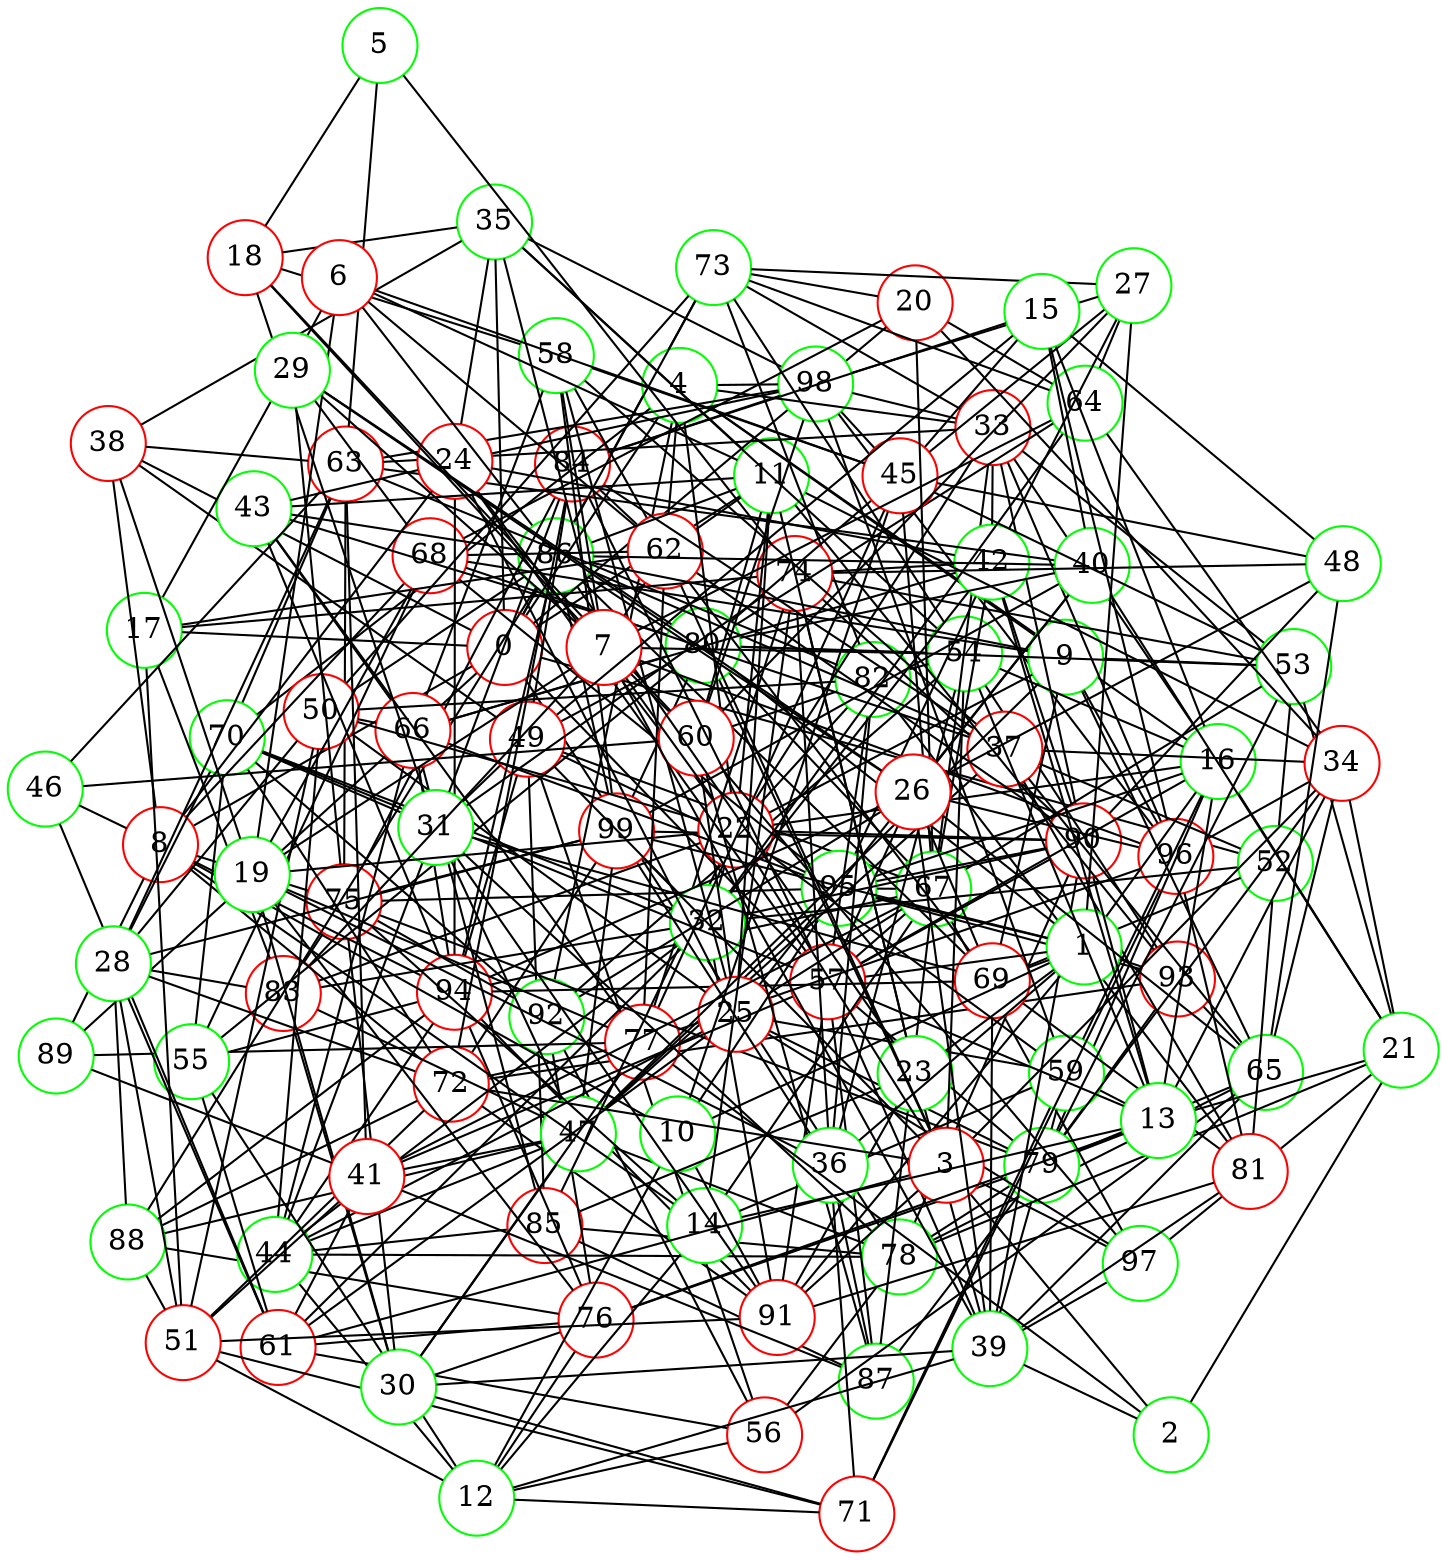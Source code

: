 graph {
graph ["layout"="fdp"]
node ["style"="filled","fillcolor"="white","fixedsize"="true","shape"="circle"]
"0" ["color"="red"]
"35" ["color"="green"]
"98" ["color"="green"]
"38" ["color"="red"]
"49" ["color"="red"]
"80" ["color"="green"]
"99" ["color"="red"]
"67" ["color"="green"]
"97" ["color"="green"]
"87" ["color"="green"]
"94" ["color"="red"]
"95" ["color"="green"]
"84" ["color"="red"]
"85" ["color"="red"]
"56" ["color"="red"]
"65" ["color"="green"]
"93" ["color"="red"]
"78" ["color"="green"]
"90" ["color"="red"]
"79" ["color"="green"]
"92" ["color"="green"]
"61" ["color"="red"]
"76" ["color"="red"]
"88" ["color"="green"]
"63" ["color"="red"]
"82" ["color"="green"]
"70" ["color"="green"]
"72" ["color"="red"]
"91" ["color"="red"]
"77" ["color"="red"]
"96" ["color"="red"]
"89" ["color"="green"]
"75" ["color"="red"]
"83" ["color"="red"]
"54" ["color"="green"]
"73" ["color"="green"]
"86" ["color"="green"]
"4" ["color"="green"]
"16" ["color"="green"]
"33" ["color"="red"]
"53" ["color"="green"]
"74" ["color"="red"]
"42" ["color"="green"]
"66" ["color"="red"]
"21" ["color"="green"]
"34" ["color"="red"]
"64" ["color"="green"]
"37" ["color"="red"]
"81" ["color"="red"]
"52" ["color"="green"]
"69" ["color"="red"]
"68" ["color"="red"]
"58" ["color"="green"]
"62" ["color"="red"]
"47" ["color"="green"]
"40" ["color"="green"]
"22" ["color"="red"]
"32" ["color"="green"]
"44" ["color"="green"]
"50" ["color"="red"]
"51" ["color"="red"]
"71" ["color"="red"]
"24" ["color"="red"]
"25" ["color"="red"]
"59" ["color"="green"]
"60" ["color"="red"]
"57" ["color"="red"]
"43" ["color"="green"]
"9" ["color"="green"]
"8" ["color"="red"]
"10" ["color"="green"]
"12" ["color"="green"]
"39" ["color"="green"]
"55" ["color"="green"]
"14" ["color"="green"]
"45" ["color"="red"]
"48" ["color"="green"]
"46" ["color"="green"]
"11" ["color"="green"]
"23" ["color"="green"]
"17" ["color"="green"]
"20" ["color"="red"]
"1" ["color"="green"]
"36" ["color"="green"]
"27" ["color"="green"]
"2" ["color"="green"]
"3" ["color"="red"]
"5" ["color"="green"]
"18" ["color"="red"]
"31" ["color"="green"]
"6" ["color"="red"]
"19" ["color"="green"]
"30" ["color"="green"]
"7" ["color"="red"]
"29" ["color"="green"]
"13" ["color"="green"]
"15" ["color"="green"]
"26" ["color"="red"]
"28" ["color"="green"]
"41" ["color"="red"]
"0" -- "35"
"0" -- "4"
"0" -- "38"
"0" -- "8"
"0" -- "73"
"0" -- "11"
"0" -- "78"
"0" -- "17"
"0" -- "20"
"0" -- "52"
"0" -- "86"
"0" -- "57"
"0" -- "89"
"35" -- "98"
"35" -- "38"
"35" -- "54"
"38" -- "49"
"38" -- "63"
"49" -- "80"
"49" -- "67"
"49" -- "84"
"49" -- "85"
"49" -- "56"
"49" -- "94"
"49" -- "95"
"80" -- "99"
"67" -- "97"
"67" -- "80"
"67" -- "87"
"67" -- "94"
"67" -- "95"
"84" -- "98"
"85" -- "87"
"56" -- "65"
"56" -- "92"
"56" -- "61"
"56" -- "78"
"65" -- "93"
"65" -- "78"
"65" -- "79"
"93" -- "95"
"78" -- "85"
"78" -- "90"
"78" -- "79"
"90" -- "99"
"90" -- "95"
"79" -- "87"
"79" -- "93"
"61" -- "76"
"76" -- "88"
"76" -- "92"
"76" -- "94"
"76" -- "79"
"88" -- "94"
"63" -- "82"
"63" -- "98"
"63" -- "70"
"63" -- "75"
"70" -- "72"
"70" -- "92"
"72" -- "99"
"72" -- "84"
"72" -- "88"
"72" -- "91"
"72" -- "77"
"72" -- "93"
"91" -- "94"
"77" -- "96"
"77" -- "89"
"96" -- "98"
"75" -- "83"
"75" -- "99"
"75" -- "84"
"75" -- "92"
"75" -- "79"
"75" -- "95"
"54" -- "80"
"54" -- "82"
"54" -- "73"
"54" -- "92"
"54" -- "93"
"73" -- "82"
"73" -- "86"
"86" -- "99"
"86" -- "88"
"86" -- "94"
"4" -- "16"
"4" -- "33"
"4" -- "98"
"4" -- "22"
"4" -- "70"
"4" -- "9"
"4" -- "92"
"4" -- "62"
"16" -- "33"
"16" -- "21"
"16" -- "22"
"16" -- "54"
"16" -- "57"
"16" -- "59"
"16" -- "79"
"16" -- "95"
"33" -- "96"
"33" -- "98"
"33" -- "67"
"33" -- "53"
"33" -- "73"
"33" -- "42"
"33" -- "90"
"33" -- "63"
"53" -- "80"
"53" -- "67"
"53" -- "74"
"53" -- "79"
"74" -- "90"
"74" -- "77"
"42" -- "66"
"42" -- "67"
"42" -- "74"
"42" -- "90"
"42" -- "95"
"66" -- "80"
"66" -- "85"
"66" -- "94"
"66" -- "95"
"21" -- "97"
"21" -- "34"
"21" -- "53"
"21" -- "40"
"21" -- "78"
"34" -- "64"
"34" -- "96"
"34" -- "65"
"34" -- "37"
"34" -- "79"
"64" -- "80"
"64" -- "73"
"37" -- "65"
"37" -- "81"
"37" -- "52"
"37" -- "68"
"37" -- "84"
"37" -- "86"
"37" -- "58"
"37" -- "47"
"81" -- "96"
"81" -- "82"
"81" -- "91"
"52" -- "81"
"52" -- "53"
"52" -- "69"
"69" -- "81"
"69" -- "86"
"69" -- "94"
"68" -- "95"
"58" -- "66"
"58" -- "99"
"58" -- "62"
"62" -- "68"
"62" -- "84"
"62" -- "69"
"62" -- "90"
"62" -- "77"
"47" -- "83"
"47" -- "99"
"47" -- "88"
"47" -- "77"
"47" -- "78"
"47" -- "95"
"40" -- "80"
"40" -- "99"
"40" -- "86"
"40" -- "63"
"22" -- "32"
"22" -- "33"
"22" -- "50"
"22" -- "82"
"22" -- "83"
"22" -- "85"
"22" -- "24"
"22" -- "90"
"22" -- "59"
"32" -- "64"
"32" -- "49"
"32" -- "83"
"32" -- "52"
"32" -- "70"
"32" -- "42"
"32" -- "90"
"32" -- "91"
"32" -- "44"
"32" -- "61"
"44" -- "50"
"44" -- "66"
"44" -- "85"
"44" -- "78"
"44" -- "94"
"44" -- "47"
"50" -- "66"
"50" -- "82"
"50" -- "51"
"50" -- "86"
"50" -- "73"
"51" -- "71"
"51" -- "72"
"51" -- "88"
"51" -- "91"
"71" -- "96"
"24" -- "98"
"24" -- "35"
"24" -- "25"
"24" -- "57"
"24" -- "42"
"24" -- "43"
"24" -- "94"
"25" -- "97"
"25" -- "50"
"25" -- "67"
"25" -- "40"
"25" -- "58"
"25" -- "59"
"25" -- "44"
"25" -- "60"
"25" -- "61"
"25" -- "79"
"59" -- "98"
"59" -- "71"
"59" -- "79"
"60" -- "97"
"60" -- "82"
"60" -- "98"
"60" -- "87"
"57" -- "67"
"57" -- "70"
"57" -- "79"
"57" -- "82"
"57" -- "84"
"57" -- "87"
"57" -- "90"
"57" -- "91"
"43" -- "80"
"43" -- "66"
"43" -- "86"
"43" -- "77"
"43" -- "94"
"9" -- "96"
"9" -- "65"
"9" -- "68"
"9" -- "53"
"9" -- "69"
"9" -- "22"
"9" -- "86"
"9" -- "47"
"8" -- "68"
"8" -- "38"
"8" -- "24"
"8" -- "72"
"8" -- "89"
"8" -- "10"
"8" -- "75"
"8" -- "14"
"8" -- "46"
"8" -- "94"
"10" -- "91"
"10" -- "12"
"10" -- "45"
"10" -- "95"
"12" -- "51"
"12" -- "39"
"12" -- "55"
"12" -- "71"
"12" -- "56"
"12" -- "44"
"12" -- "76"
"12" -- "14"
"39" -- "65"
"39" -- "97"
"39" -- "69"
"39" -- "79"
"39" -- "81"
"39" -- "57"
"39" -- "90"
"55" -- "80"
"55" -- "68"
"55" -- "70"
"55" -- "61"
"55" -- "94"
"14" -- "67"
"14" -- "74"
"14" -- "59"
"14" -- "75"
"45" -- "48"
"45" -- "80"
"45" -- "98"
"45" -- "67"
"45" -- "53"
"45" -- "58"
"45" -- "77"
"48" -- "65"
"48" -- "74"
"48" -- "90"
"46" -- "60"
"46" -- "61"
"46" -- "63"
"11" -- "34"
"11" -- "35"
"11" -- "22"
"11" -- "86"
"11" -- "23"
"11" -- "25"
"11" -- "43"
"11" -- "60"
"11" -- "93"
"11" -- "62"
"23" -- "85"
"23" -- "86"
"23" -- "39"
"23" -- "74"
"23" -- "91"
"17" -- "51"
"17" -- "83"
"17" -- "74"
"17" -- "62"
"20" -- "64"
"20" -- "34"
"20" -- "67"
"20" -- "68"
"20" -- "73"
"1" -- "16"
"1" -- "80"
"1" -- "99"
"1" -- "36"
"1" -- "69"
"1" -- "23"
"1" -- "57"
"1" -- "10"
"1" -- "27"
"1" -- "91"
"1" -- "93"
"1" -- "95"
"36" -- "82"
"36" -- "99"
"36" -- "54"
"36" -- "71"
"36" -- "87"
"36" -- "74"
"27" -- "64"
"27" -- "98"
"27" -- "73"
"27" -- "42"
"27" -- "60"
"27" -- "45"
"2" -- "3"
"2" -- "21"
"2" -- "39"
"2" -- "77"
"3" -- "80"
"3" -- "97"
"3" -- "34"
"3" -- "99"
"3" -- "22"
"3" -- "54"
"3" -- "72"
"3" -- "91"
"3" -- "61"
"3" -- "62"
"5" -- "18"
"5" -- "74"
"5" -- "63"
"18" -- "35"
"18" -- "58"
"18" -- "60"
"18" -- "31"
"31" -- "49"
"31" -- "84"
"31" -- "69"
"31" -- "70"
"31" -- "74"
"31" -- "91"
"31" -- "44"
"31" -- "78"
"31" -- "47"
"6" -- "17"
"6" -- "19"
"6" -- "86"
"6" -- "11"
"6" -- "45"
"6" -- "62"
"19" -- "36"
"19" -- "68"
"19" -- "22"
"19" -- "38"
"19" -- "76"
"19" -- "77"
"19" -- "30"
"30" -- "83"
"30" -- "39"
"30" -- "71"
"30" -- "75"
"30" -- "76"
"30" -- "77"
"30" -- "47"
"7" -- "64"
"7" -- "96"
"7" -- "35"
"7" -- "39"
"7" -- "18"
"7" -- "19"
"7" -- "83"
"7" -- "22"
"7" -- "54"
"7" -- "58"
"7" -- "60"
"7" -- "29"
"7" -- "62"
"29" -- "80"
"29" -- "68"
"29" -- "75"
"13" -- "16"
"13" -- "34"
"13" -- "21"
"13" -- "54"
"13" -- "57"
"13" -- "42"
"13" -- "90"
"13" -- "59"
"13" -- "76"
"13" -- "14"
"13" -- "79"
"15" -- "16"
"15" -- "48"
"15" -- "96"
"15" -- "49"
"15" -- "84"
"15" -- "40"
"15" -- "45"
"26" -- "48"
"26" -- "96"
"26" -- "65"
"26" -- "69"
"26" -- "86"
"26" -- "39"
"26" -- "40"
"26" -- "57"
"26" -- "92"
"26" -- "29"
"26" -- "94"
"28" -- "50"
"28" -- "51"
"28" -- "83"
"28" -- "99"
"28" -- "70"
"28" -- "72"
"28" -- "88"
"28" -- "61"
"28" -- "63"
"41" -- "51"
"41" -- "67"
"41" -- "87"
"41" -- "57"
"41" -- "89"
"41" -- "61"
"41" -- "47"
"41" -- "63"
}